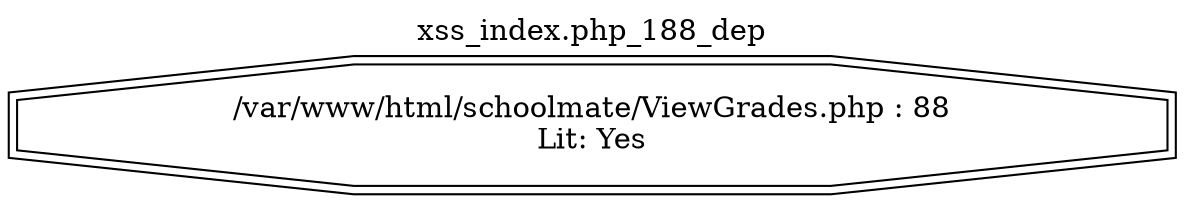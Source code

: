 digraph cfg {
  label="xss_index.php_188_dep";
  labelloc=t;
  n1 [shape=doubleoctagon, label="/var/www/html/schoolmate/ViewGrades.php : 88\nLit: Yes\n"];
}

